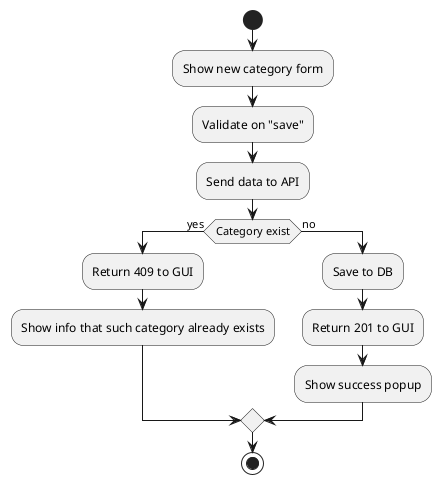 @startuml "Add new category"
start
:Show new category form;
:Validate on "save";
:Send data to API;
if (Category exist) then (yes)
    :Return 409 to GUI;
    :Show info that such category already exists;
else (no)
    :Save to DB;
    :Return 201 to GUI;
    :Show success popup;
endif
stop
@enduml